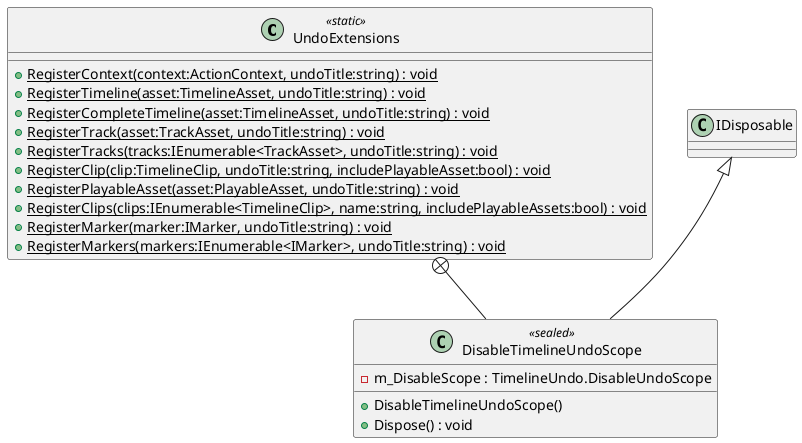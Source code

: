 @startuml
class UndoExtensions <<static>> {
    + {static} RegisterContext(context:ActionContext, undoTitle:string) : void
    + {static} RegisterTimeline(asset:TimelineAsset, undoTitle:string) : void
    + {static} RegisterCompleteTimeline(asset:TimelineAsset, undoTitle:string) : void
    + {static} RegisterTrack(asset:TrackAsset, undoTitle:string) : void
    + {static} RegisterTracks(tracks:IEnumerable<TrackAsset>, undoTitle:string) : void
    + {static} RegisterClip(clip:TimelineClip, undoTitle:string, includePlayableAsset:bool) : void
    + {static} RegisterPlayableAsset(asset:PlayableAsset, undoTitle:string) : void
    + {static} RegisterClips(clips:IEnumerable<TimelineClip>, name:string, includePlayableAssets:bool) : void
    + {static} RegisterMarker(marker:IMarker, undoTitle:string) : void
    + {static} RegisterMarkers(markers:IEnumerable<IMarker>, undoTitle:string) : void
}
class DisableTimelineUndoScope <<sealed>> {
    - m_DisableScope : TimelineUndo.DisableUndoScope
    + DisableTimelineUndoScope()
    + Dispose() : void
}
UndoExtensions +-- DisableTimelineUndoScope
IDisposable <|-- DisableTimelineUndoScope
@enduml
